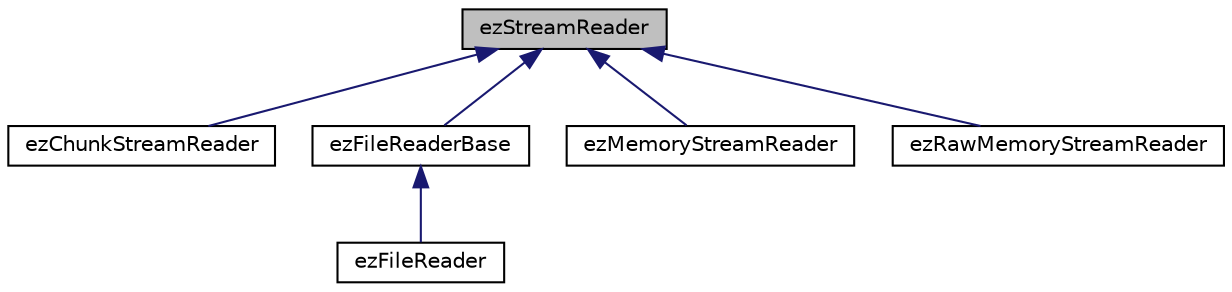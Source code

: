 digraph "ezStreamReader"
{
 // LATEX_PDF_SIZE
  edge [fontname="Helvetica",fontsize="10",labelfontname="Helvetica",labelfontsize="10"];
  node [fontname="Helvetica",fontsize="10",shape=record];
  Node1 [label="ezStreamReader",height=0.2,width=0.4,color="black", fillcolor="grey75", style="filled", fontcolor="black",tooltip="Interface for binary in (read) streams."];
  Node1 -> Node2 [dir="back",color="midnightblue",fontsize="10",style="solid",fontname="Helvetica"];
  Node2 [label="ezChunkStreamReader",height=0.2,width=0.4,color="black", fillcolor="white", style="filled",URL="$d1/d33/classez_chunk_stream_reader.htm",tooltip="Reader for the chunk format that ezChunkStreamWriter writes."];
  Node1 -> Node3 [dir="back",color="midnightblue",fontsize="10",style="solid",fontname="Helvetica"];
  Node3 [label="ezFileReaderBase",height=0.2,width=0.4,color="black", fillcolor="white", style="filled",URL="$d0/de7/classez_file_reader_base.htm",tooltip=" "];
  Node3 -> Node4 [dir="back",color="midnightblue",fontsize="10",style="solid",fontname="Helvetica"];
  Node4 [label="ezFileReader",height=0.2,width=0.4,color="black", fillcolor="white", style="filled",URL="$da/d44/classez_file_reader.htm",tooltip="The default class to use to read data from a file, implements the ezStreamReader interface."];
  Node1 -> Node5 [dir="back",color="midnightblue",fontsize="10",style="solid",fontname="Helvetica"];
  Node5 [label="ezMemoryStreamReader",height=0.2,width=0.4,color="black", fillcolor="white", style="filled",URL="$da/d1f/classez_memory_stream_reader.htm",tooltip="A reader which can access a memory stream."];
  Node1 -> Node6 [dir="back",color="midnightblue",fontsize="10",style="solid",fontname="Helvetica"];
  Node6 [label="ezRawMemoryStreamReader",height=0.2,width=0.4,color="black", fillcolor="white", style="filled",URL="$da/d34/classez_raw_memory_stream_reader.htm",tooltip="Maps a raw chunk of memory to the ezStreamReader interface."];
}
